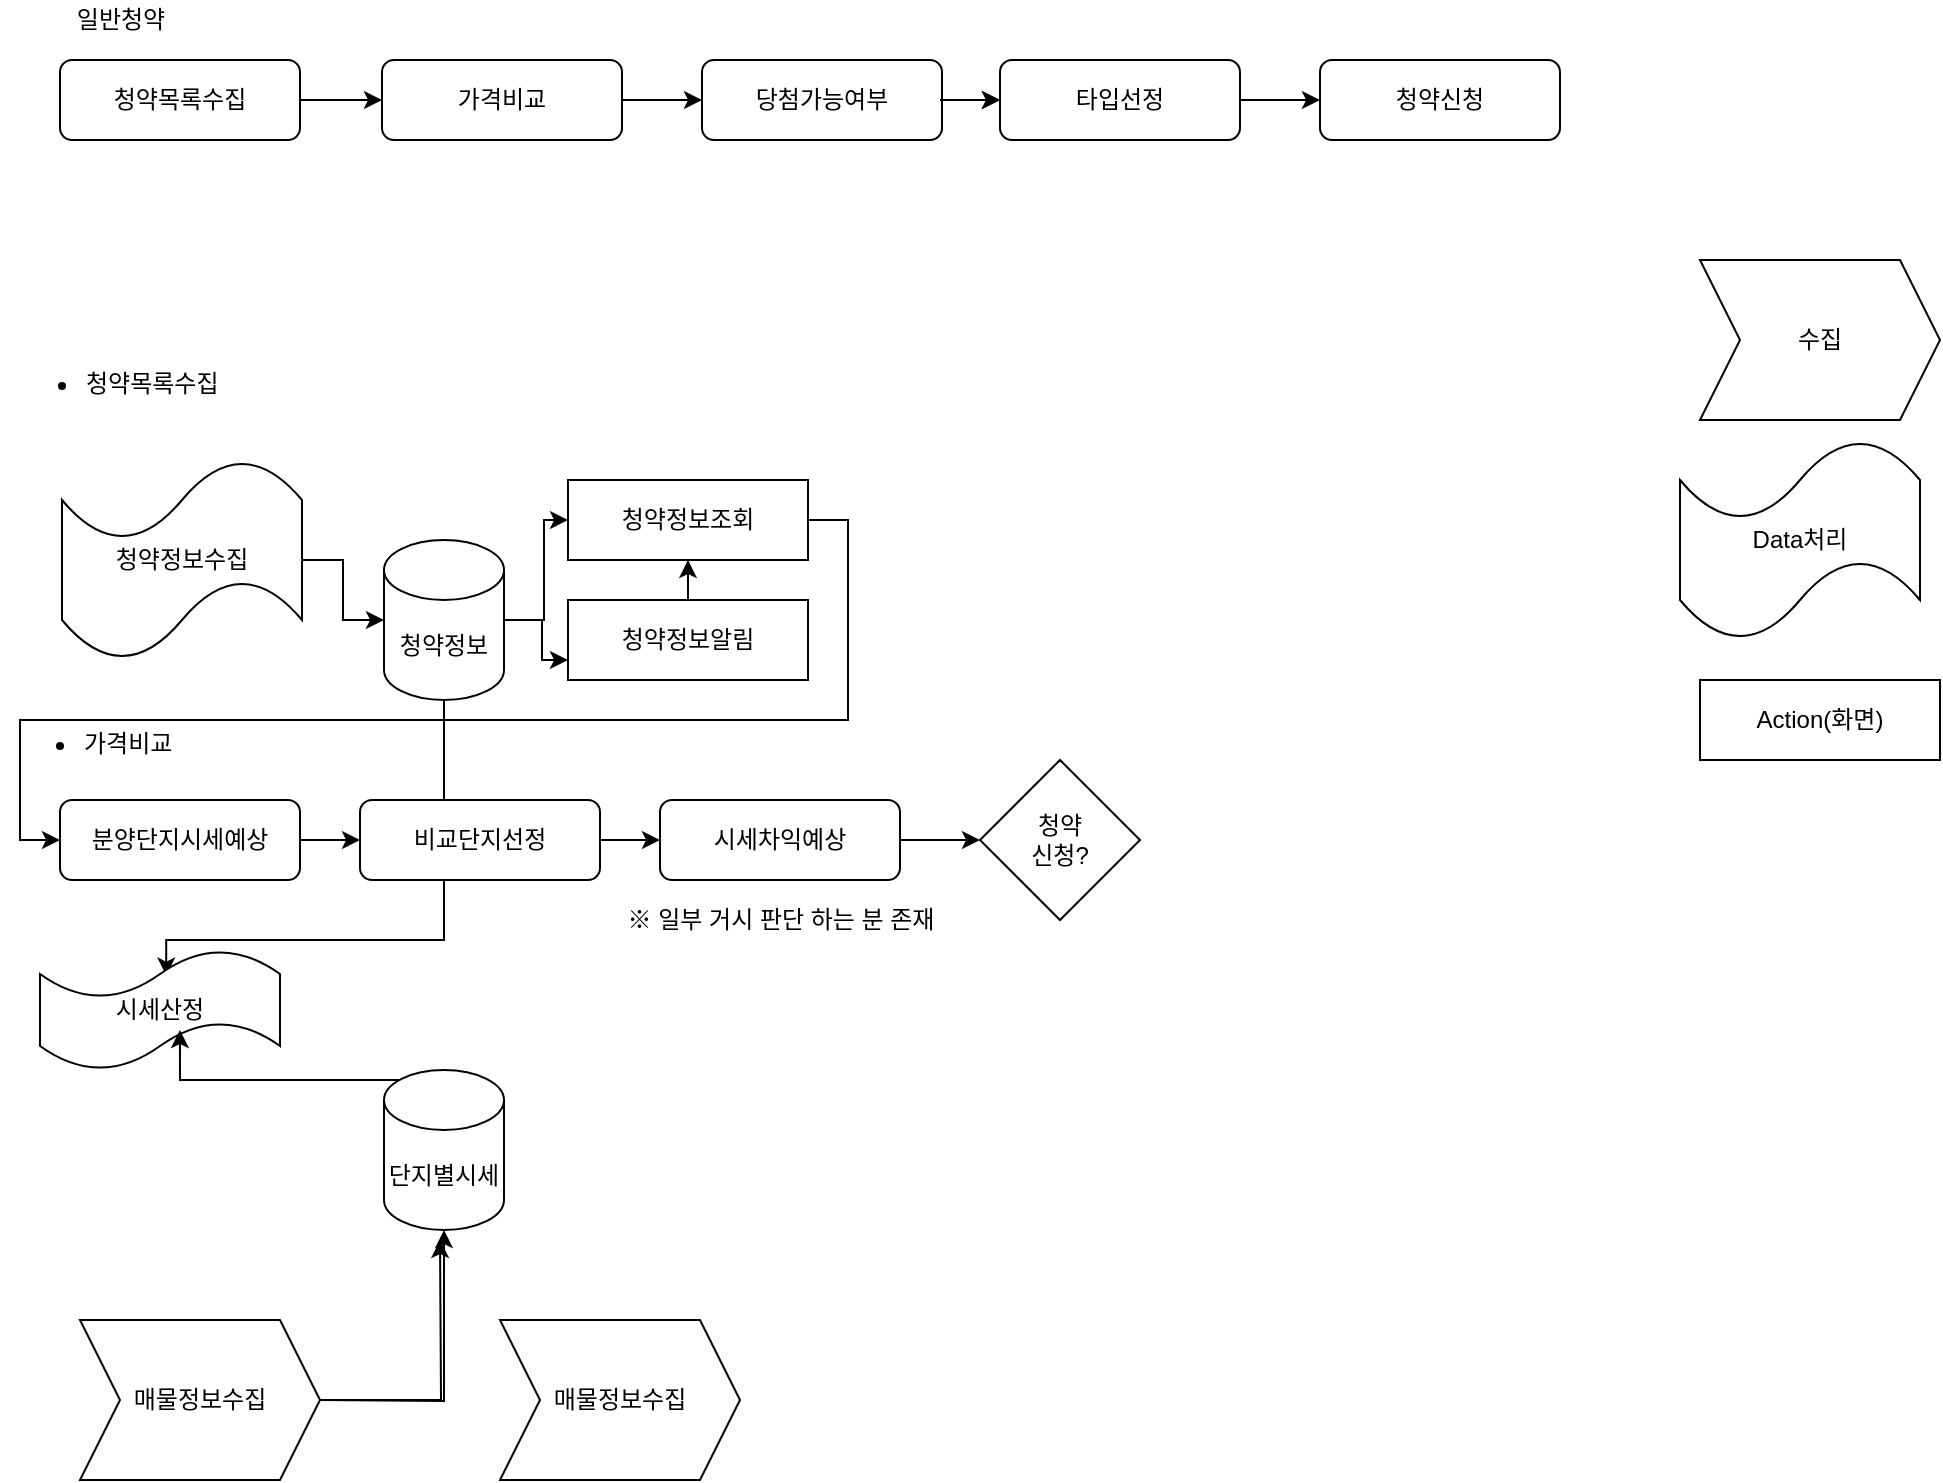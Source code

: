 <mxfile version="16.6.2" type="github">
  <diagram id="C5RBs43oDa-KdzZeNtuy" name="Page-1">
    <mxGraphModel dx="1718" dy="935" grid="1" gridSize="10" guides="1" tooltips="1" connect="1" arrows="1" fold="1" page="1" pageScale="1" pageWidth="827" pageHeight="1169" math="0" shadow="0">
      <root>
        <mxCell id="WIyWlLk6GJQsqaUBKTNV-0" />
        <mxCell id="WIyWlLk6GJQsqaUBKTNV-1" parent="WIyWlLk6GJQsqaUBKTNV-0" />
        <mxCell id="sqGI4GazYDFIYgaRdGHt-10" style="edgeStyle=orthogonalEdgeStyle;rounded=0;orthogonalLoop=1;jettySize=auto;html=1;exitX=1;exitY=0.5;exitDx=0;exitDy=0;entryX=0;entryY=0.5;entryDx=0;entryDy=0;" edge="1" parent="WIyWlLk6GJQsqaUBKTNV-1" source="WIyWlLk6GJQsqaUBKTNV-3" target="sqGI4GazYDFIYgaRdGHt-3">
          <mxGeometry relative="1" as="geometry" />
        </mxCell>
        <mxCell id="WIyWlLk6GJQsqaUBKTNV-3" value="청약목록수집" style="rounded=1;whiteSpace=wrap;html=1;fontSize=12;glass=0;strokeWidth=1;shadow=0;" parent="WIyWlLk6GJQsqaUBKTNV-1" vertex="1">
          <mxGeometry x="40" y="40" width="120" height="40" as="geometry" />
        </mxCell>
        <mxCell id="sqGI4GazYDFIYgaRdGHt-13" value="" style="edgeStyle=orthogonalEdgeStyle;rounded=0;orthogonalLoop=1;jettySize=auto;html=1;" edge="1" parent="WIyWlLk6GJQsqaUBKTNV-1" source="sqGI4GazYDFIYgaRdGHt-1" target="sqGI4GazYDFIYgaRdGHt-11">
          <mxGeometry relative="1" as="geometry" />
        </mxCell>
        <mxCell id="sqGI4GazYDFIYgaRdGHt-1" value="당첨가능여부" style="rounded=1;whiteSpace=wrap;html=1;" vertex="1" parent="WIyWlLk6GJQsqaUBKTNV-1">
          <mxGeometry x="361" y="40" width="120" height="40" as="geometry" />
        </mxCell>
        <mxCell id="sqGI4GazYDFIYgaRdGHt-9" style="edgeStyle=orthogonalEdgeStyle;rounded=0;orthogonalLoop=1;jettySize=auto;html=1;exitX=1;exitY=0.5;exitDx=0;exitDy=0;entryX=0;entryY=0.5;entryDx=0;entryDy=0;" edge="1" parent="WIyWlLk6GJQsqaUBKTNV-1" source="sqGI4GazYDFIYgaRdGHt-3" target="sqGI4GazYDFIYgaRdGHt-1">
          <mxGeometry relative="1" as="geometry" />
        </mxCell>
        <mxCell id="sqGI4GazYDFIYgaRdGHt-3" value="가격비교" style="rounded=1;whiteSpace=wrap;html=1;" vertex="1" parent="WIyWlLk6GJQsqaUBKTNV-1">
          <mxGeometry x="201" y="40" width="120" height="40" as="geometry" />
        </mxCell>
        <mxCell id="sqGI4GazYDFIYgaRdGHt-16" style="edgeStyle=orthogonalEdgeStyle;rounded=0;orthogonalLoop=1;jettySize=auto;html=1;exitX=1;exitY=0.5;exitDx=0;exitDy=0;entryX=0;entryY=0.5;entryDx=0;entryDy=0;" edge="1" parent="WIyWlLk6GJQsqaUBKTNV-1" source="sqGI4GazYDFIYgaRdGHt-11" target="sqGI4GazYDFIYgaRdGHt-15">
          <mxGeometry relative="1" as="geometry" />
        </mxCell>
        <mxCell id="sqGI4GazYDFIYgaRdGHt-11" value="타입선정" style="rounded=1;whiteSpace=wrap;html=1;" vertex="1" parent="WIyWlLk6GJQsqaUBKTNV-1">
          <mxGeometry x="510" y="40" width="120" height="40" as="geometry" />
        </mxCell>
        <mxCell id="sqGI4GazYDFIYgaRdGHt-12" style="edgeStyle=orthogonalEdgeStyle;rounded=0;orthogonalLoop=1;jettySize=auto;html=1;entryX=0;entryY=0.5;entryDx=0;entryDy=0;" edge="1" parent="WIyWlLk6GJQsqaUBKTNV-1" target="sqGI4GazYDFIYgaRdGHt-11">
          <mxGeometry relative="1" as="geometry">
            <mxPoint x="480" y="60" as="sourcePoint" />
            <mxPoint x="371" y="70" as="targetPoint" />
          </mxGeometry>
        </mxCell>
        <mxCell id="sqGI4GazYDFIYgaRdGHt-15" value="청약신청" style="rounded=1;whiteSpace=wrap;html=1;" vertex="1" parent="WIyWlLk6GJQsqaUBKTNV-1">
          <mxGeometry x="670" y="40" width="120" height="40" as="geometry" />
        </mxCell>
        <mxCell id="sqGI4GazYDFIYgaRdGHt-17" value="일반청약" style="text;html=1;align=center;verticalAlign=middle;resizable=0;points=[];autosize=1;strokeColor=none;fillColor=none;" vertex="1" parent="WIyWlLk6GJQsqaUBKTNV-1">
          <mxGeometry x="40" y="10" width="60" height="20" as="geometry" />
        </mxCell>
        <mxCell id="sqGI4GazYDFIYgaRdGHt-18" value="&lt;ul&gt;&lt;li&gt;청약목록수집&lt;/li&gt;&lt;/ul&gt;" style="text;strokeColor=none;fillColor=none;html=1;whiteSpace=wrap;verticalAlign=middle;overflow=hidden;" vertex="1" parent="WIyWlLk6GJQsqaUBKTNV-1">
          <mxGeometry x="11" y="180" width="180" height="40" as="geometry" />
        </mxCell>
        <mxCell id="sqGI4GazYDFIYgaRdGHt-21" style="edgeStyle=orthogonalEdgeStyle;rounded=0;orthogonalLoop=1;jettySize=auto;html=1;exitX=1;exitY=0.5;exitDx=0;exitDy=0;exitPerimeter=0;entryX=0;entryY=0.5;entryDx=0;entryDy=0;entryPerimeter=0;" edge="1" parent="WIyWlLk6GJQsqaUBKTNV-1" source="sqGI4GazYDFIYgaRdGHt-19" target="sqGI4GazYDFIYgaRdGHt-20">
          <mxGeometry relative="1" as="geometry" />
        </mxCell>
        <mxCell id="sqGI4GazYDFIYgaRdGHt-19" value="청약정보수집" style="shape=tape;whiteSpace=wrap;html=1;" vertex="1" parent="WIyWlLk6GJQsqaUBKTNV-1">
          <mxGeometry x="41" y="240" width="120" height="100" as="geometry" />
        </mxCell>
        <mxCell id="sqGI4GazYDFIYgaRdGHt-24" style="edgeStyle=orthogonalEdgeStyle;rounded=0;orthogonalLoop=1;jettySize=auto;html=1;exitX=1;exitY=0.5;exitDx=0;exitDy=0;exitPerimeter=0;entryX=0;entryY=0.5;entryDx=0;entryDy=0;" edge="1" parent="WIyWlLk6GJQsqaUBKTNV-1" source="sqGI4GazYDFIYgaRdGHt-20" target="sqGI4GazYDFIYgaRdGHt-22">
          <mxGeometry relative="1" as="geometry" />
        </mxCell>
        <mxCell id="sqGI4GazYDFIYgaRdGHt-25" style="edgeStyle=orthogonalEdgeStyle;rounded=0;orthogonalLoop=1;jettySize=auto;html=1;exitX=1;exitY=0.5;exitDx=0;exitDy=0;exitPerimeter=0;entryX=0;entryY=0.75;entryDx=0;entryDy=0;" edge="1" parent="WIyWlLk6GJQsqaUBKTNV-1" source="sqGI4GazYDFIYgaRdGHt-20" target="sqGI4GazYDFIYgaRdGHt-23">
          <mxGeometry relative="1" as="geometry">
            <Array as="points">
              <mxPoint x="281" y="320" />
              <mxPoint x="281" y="340" />
            </Array>
          </mxGeometry>
        </mxCell>
        <mxCell id="sqGI4GazYDFIYgaRdGHt-42" style="edgeStyle=orthogonalEdgeStyle;rounded=0;orthogonalLoop=1;jettySize=auto;html=1;exitX=0.5;exitY=1;exitDx=0;exitDy=0;exitPerimeter=0;entryX=0.526;entryY=0.213;entryDx=0;entryDy=0;entryPerimeter=0;" edge="1" parent="WIyWlLk6GJQsqaUBKTNV-1" source="sqGI4GazYDFIYgaRdGHt-20" target="sqGI4GazYDFIYgaRdGHt-36">
          <mxGeometry relative="1" as="geometry">
            <mxPoint x="170" y="450" as="targetPoint" />
            <Array as="points">
              <mxPoint x="232" y="480" />
              <mxPoint x="93" y="480" />
            </Array>
          </mxGeometry>
        </mxCell>
        <mxCell id="sqGI4GazYDFIYgaRdGHt-20" value="청약정보" style="shape=cylinder3;whiteSpace=wrap;html=1;boundedLbl=1;backgroundOutline=1;size=15;" vertex="1" parent="WIyWlLk6GJQsqaUBKTNV-1">
          <mxGeometry x="202" y="280" width="60" height="80" as="geometry" />
        </mxCell>
        <mxCell id="sqGI4GazYDFIYgaRdGHt-28" style="edgeStyle=orthogonalEdgeStyle;rounded=0;orthogonalLoop=1;jettySize=auto;html=1;exitX=1;exitY=0.5;exitDx=0;exitDy=0;entryX=0;entryY=0.5;entryDx=0;entryDy=0;" edge="1" parent="WIyWlLk6GJQsqaUBKTNV-1" source="sqGI4GazYDFIYgaRdGHt-22" target="sqGI4GazYDFIYgaRdGHt-27">
          <mxGeometry relative="1" as="geometry">
            <Array as="points">
              <mxPoint x="434" y="270" />
              <mxPoint x="434" y="370" />
              <mxPoint x="20" y="370" />
              <mxPoint x="20" y="430" />
            </Array>
          </mxGeometry>
        </mxCell>
        <mxCell id="sqGI4GazYDFIYgaRdGHt-22" value="청약정보조회" style="rounded=0;whiteSpace=wrap;html=1;" vertex="1" parent="WIyWlLk6GJQsqaUBKTNV-1">
          <mxGeometry x="294" y="250" width="120" height="40" as="geometry" />
        </mxCell>
        <mxCell id="sqGI4GazYDFIYgaRdGHt-50" value="" style="edgeStyle=orthogonalEdgeStyle;rounded=0;orthogonalLoop=1;jettySize=auto;html=1;" edge="1" parent="WIyWlLk6GJQsqaUBKTNV-1" source="sqGI4GazYDFIYgaRdGHt-23" target="sqGI4GazYDFIYgaRdGHt-22">
          <mxGeometry relative="1" as="geometry" />
        </mxCell>
        <mxCell id="sqGI4GazYDFIYgaRdGHt-23" value="청약정보알림" style="rounded=0;whiteSpace=wrap;html=1;" vertex="1" parent="WIyWlLk6GJQsqaUBKTNV-1">
          <mxGeometry x="294" y="310" width="120" height="40" as="geometry" />
        </mxCell>
        <mxCell id="sqGI4GazYDFIYgaRdGHt-26" value="&lt;ul&gt;&lt;li&gt;가격비교&lt;/li&gt;&lt;/ul&gt;" style="text;strokeColor=none;fillColor=none;html=1;whiteSpace=wrap;verticalAlign=middle;overflow=hidden;" vertex="1" parent="WIyWlLk6GJQsqaUBKTNV-1">
          <mxGeometry x="10" y="360" width="180" height="40" as="geometry" />
        </mxCell>
        <mxCell id="sqGI4GazYDFIYgaRdGHt-30" style="edgeStyle=orthogonalEdgeStyle;rounded=0;orthogonalLoop=1;jettySize=auto;html=1;exitX=1;exitY=0.5;exitDx=0;exitDy=0;entryX=0;entryY=0.5;entryDx=0;entryDy=0;" edge="1" parent="WIyWlLk6GJQsqaUBKTNV-1" source="sqGI4GazYDFIYgaRdGHt-27" target="sqGI4GazYDFIYgaRdGHt-29">
          <mxGeometry relative="1" as="geometry" />
        </mxCell>
        <mxCell id="sqGI4GazYDFIYgaRdGHt-27" value="분양단지시세예상" style="rounded=1;whiteSpace=wrap;html=1;" vertex="1" parent="WIyWlLk6GJQsqaUBKTNV-1">
          <mxGeometry x="40" y="410" width="120" height="40" as="geometry" />
        </mxCell>
        <mxCell id="sqGI4GazYDFIYgaRdGHt-32" style="edgeStyle=orthogonalEdgeStyle;rounded=0;orthogonalLoop=1;jettySize=auto;html=1;exitX=1;exitY=0.5;exitDx=0;exitDy=0;entryX=0;entryY=0.5;entryDx=0;entryDy=0;" edge="1" parent="WIyWlLk6GJQsqaUBKTNV-1" source="sqGI4GazYDFIYgaRdGHt-29" target="sqGI4GazYDFIYgaRdGHt-31">
          <mxGeometry relative="1" as="geometry" />
        </mxCell>
        <mxCell id="sqGI4GazYDFIYgaRdGHt-29" value="비교단지선정" style="rounded=1;whiteSpace=wrap;html=1;" vertex="1" parent="WIyWlLk6GJQsqaUBKTNV-1">
          <mxGeometry x="190" y="410" width="120" height="40" as="geometry" />
        </mxCell>
        <mxCell id="sqGI4GazYDFIYgaRdGHt-34" style="edgeStyle=orthogonalEdgeStyle;rounded=0;orthogonalLoop=1;jettySize=auto;html=1;exitX=1;exitY=0.5;exitDx=0;exitDy=0;entryX=0;entryY=0.5;entryDx=0;entryDy=0;" edge="1" parent="WIyWlLk6GJQsqaUBKTNV-1" source="sqGI4GazYDFIYgaRdGHt-31" target="sqGI4GazYDFIYgaRdGHt-33">
          <mxGeometry relative="1" as="geometry" />
        </mxCell>
        <mxCell id="sqGI4GazYDFIYgaRdGHt-31" value="시세차익예상" style="rounded=1;whiteSpace=wrap;html=1;" vertex="1" parent="WIyWlLk6GJQsqaUBKTNV-1">
          <mxGeometry x="340" y="410" width="120" height="40" as="geometry" />
        </mxCell>
        <mxCell id="sqGI4GazYDFIYgaRdGHt-33" value="청약&lt;br&gt;신청?" style="rhombus;whiteSpace=wrap;html=1;" vertex="1" parent="WIyWlLk6GJQsqaUBKTNV-1">
          <mxGeometry x="500" y="390" width="80" height="80" as="geometry" />
        </mxCell>
        <mxCell id="sqGI4GazYDFIYgaRdGHt-35" value="※ 일부 거시 판단 하는 분 존재" style="text;html=1;align=center;verticalAlign=middle;resizable=0;points=[];autosize=1;strokeColor=none;fillColor=none;" vertex="1" parent="WIyWlLk6GJQsqaUBKTNV-1">
          <mxGeometry x="310" y="460" width="180" height="20" as="geometry" />
        </mxCell>
        <mxCell id="sqGI4GazYDFIYgaRdGHt-36" value="시세산정" style="shape=tape;whiteSpace=wrap;html=1;" vertex="1" parent="WIyWlLk6GJQsqaUBKTNV-1">
          <mxGeometry x="30" y="485" width="120" height="60" as="geometry" />
        </mxCell>
        <mxCell id="sqGI4GazYDFIYgaRdGHt-44" style="edgeStyle=orthogonalEdgeStyle;rounded=0;orthogonalLoop=1;jettySize=auto;html=1;exitX=0.5;exitY=0;exitDx=0;exitDy=0;exitPerimeter=0;entryX=0.583;entryY=0.667;entryDx=0;entryDy=0;entryPerimeter=0;" edge="1" parent="WIyWlLk6GJQsqaUBKTNV-1" source="sqGI4GazYDFIYgaRdGHt-37" target="sqGI4GazYDFIYgaRdGHt-36">
          <mxGeometry relative="1" as="geometry">
            <Array as="points">
              <mxPoint x="232" y="550" />
              <mxPoint x="100" y="550" />
            </Array>
          </mxGeometry>
        </mxCell>
        <mxCell id="sqGI4GazYDFIYgaRdGHt-37" value="단지별시세" style="shape=cylinder3;whiteSpace=wrap;html=1;boundedLbl=1;backgroundOutline=1;size=15;" vertex="1" parent="WIyWlLk6GJQsqaUBKTNV-1">
          <mxGeometry x="202" y="545" width="60" height="80" as="geometry" />
        </mxCell>
        <mxCell id="sqGI4GazYDFIYgaRdGHt-40" style="edgeStyle=orthogonalEdgeStyle;rounded=0;orthogonalLoop=1;jettySize=auto;html=1;exitX=1;exitY=0.5;exitDx=0;exitDy=0;exitPerimeter=0;" edge="1" parent="WIyWlLk6GJQsqaUBKTNV-1" target="sqGI4GazYDFIYgaRdGHt-37">
          <mxGeometry relative="1" as="geometry">
            <mxPoint x="170" y="710" as="sourcePoint" />
          </mxGeometry>
        </mxCell>
        <mxCell id="sqGI4GazYDFIYgaRdGHt-46" value="" style="edgeStyle=orthogonalEdgeStyle;rounded=0;orthogonalLoop=1;jettySize=auto;html=1;" edge="1" parent="WIyWlLk6GJQsqaUBKTNV-1" source="sqGI4GazYDFIYgaRdGHt-45">
          <mxGeometry relative="1" as="geometry">
            <mxPoint x="230" y="630" as="targetPoint" />
          </mxGeometry>
        </mxCell>
        <mxCell id="sqGI4GazYDFIYgaRdGHt-45" value="매물정보수집" style="shape=step;perimeter=stepPerimeter;whiteSpace=wrap;html=1;fixedSize=1;" vertex="1" parent="WIyWlLk6GJQsqaUBKTNV-1">
          <mxGeometry x="50" y="670" width="120" height="80" as="geometry" />
        </mxCell>
        <mxCell id="sqGI4GazYDFIYgaRdGHt-47" value="매물정보수집" style="shape=step;perimeter=stepPerimeter;whiteSpace=wrap;html=1;fixedSize=1;" vertex="1" parent="WIyWlLk6GJQsqaUBKTNV-1">
          <mxGeometry x="260" y="670" width="120" height="80" as="geometry" />
        </mxCell>
        <mxCell id="sqGI4GazYDFIYgaRdGHt-48" value="수집" style="shape=step;perimeter=stepPerimeter;whiteSpace=wrap;html=1;fixedSize=1;" vertex="1" parent="WIyWlLk6GJQsqaUBKTNV-1">
          <mxGeometry x="860" y="140" width="120" height="80" as="geometry" />
        </mxCell>
        <mxCell id="sqGI4GazYDFIYgaRdGHt-49" value="Data처리" style="shape=tape;whiteSpace=wrap;html=1;" vertex="1" parent="WIyWlLk6GJQsqaUBKTNV-1">
          <mxGeometry x="850" y="230" width="120" height="100" as="geometry" />
        </mxCell>
        <mxCell id="sqGI4GazYDFIYgaRdGHt-51" value="Action(화면)" style="rounded=0;whiteSpace=wrap;html=1;" vertex="1" parent="WIyWlLk6GJQsqaUBKTNV-1">
          <mxGeometry x="860" y="350" width="120" height="40" as="geometry" />
        </mxCell>
      </root>
    </mxGraphModel>
  </diagram>
</mxfile>
